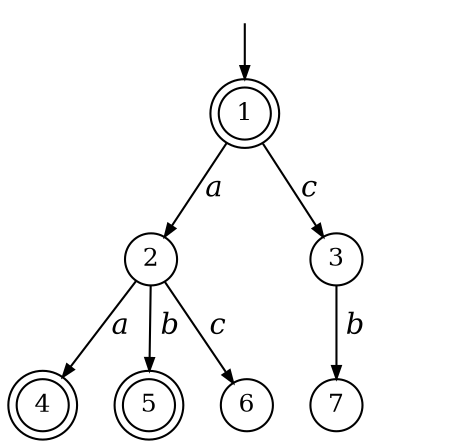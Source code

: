 digraph BFSTree {
    graph [dpi = "300", ranksep=0.35];
    splines="line";
    node [shape = circle, fixedsize = true, width = "0.35", fontsize = 12];
    edge [arrowsize = "0.6"];

    {rank = 0; 1;}
    {rank = same; 2; 8; 3;}
    {rank = same; 4; 5; 6; 7; 10;}
    
    "" [shape = none, width = "0.1", height = "0.1"];
    1 [shape = doublecircle];
    4 [shape = doublecircle];
    5 [shape = doublecircle];

    8 [style = invis];
    10 [style = invis];

    "" -> 1;
    1 -> 2 [label = <<i>a</i>>];
    1 -> 8 [style=invis];
    1 -> 3 [label = <<i>c</i>>];
    2 -> 4 [label = <<i>a</i>>];
    2 -> 5 [label = <<i> b</i>>];
    2 -> 6 [label = <<i>c</i>>];
    3 -> 7 [label = <<i> b</i>>];
    3 -> 10 [style=invis];
}
